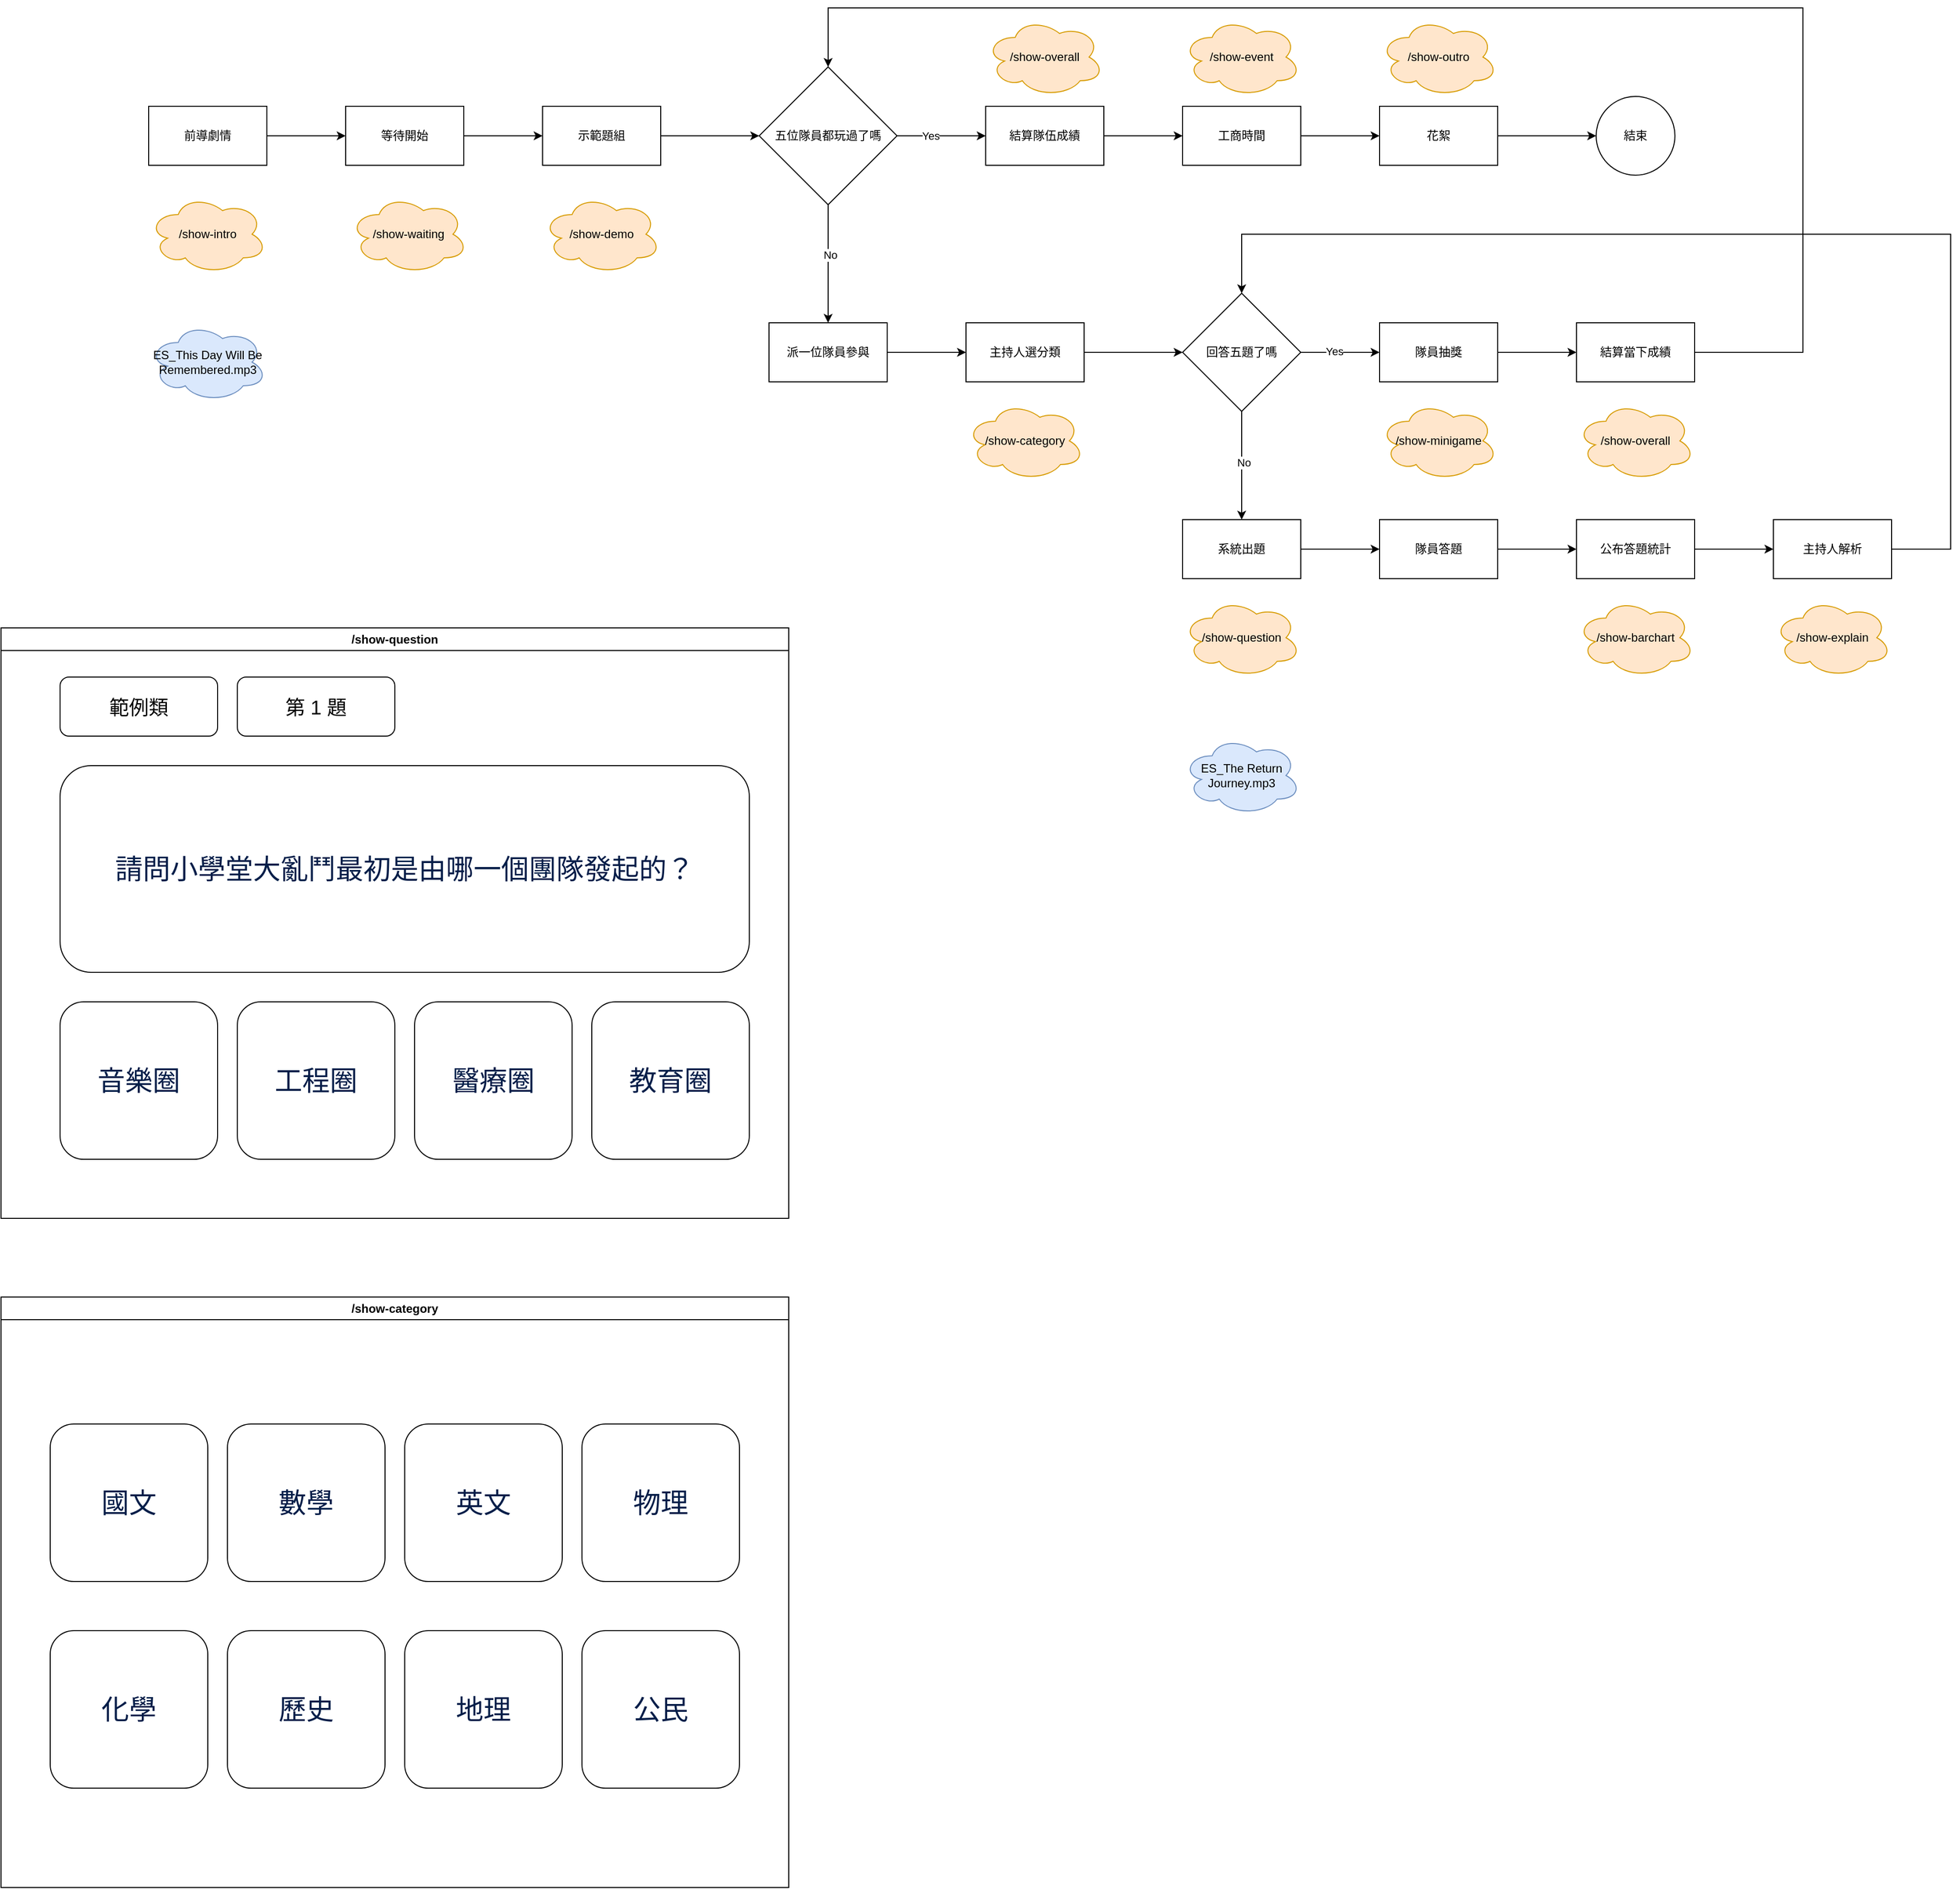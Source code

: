 <mxfile version="24.7.17">
  <diagram name="第 1 页" id="qsuVyvbhFHqotlB28iIr">
    <mxGraphModel dx="946" dy="601" grid="1" gridSize="10" guides="1" tooltips="1" connect="1" arrows="1" fold="1" page="1" pageScale="1" pageWidth="827" pageHeight="1169" math="0" shadow="0">
      <root>
        <mxCell id="0" />
        <mxCell id="1" parent="0" />
        <mxCell id="m-NyeYcFWqAB6fJ0VtxW-3" value="" style="edgeStyle=orthogonalEdgeStyle;rounded=0;orthogonalLoop=1;jettySize=auto;html=1;" parent="1" source="m-NyeYcFWqAB6fJ0VtxW-1" target="m-NyeYcFWqAB6fJ0VtxW-2" edge="1">
          <mxGeometry relative="1" as="geometry" />
        </mxCell>
        <mxCell id="m-NyeYcFWqAB6fJ0VtxW-1" value="等待開始" style="rounded=0;whiteSpace=wrap;html=1;" parent="1" vertex="1">
          <mxGeometry x="350" y="230" width="120" height="60" as="geometry" />
        </mxCell>
        <mxCell id="m-NyeYcFWqAB6fJ0VtxW-5" value="" style="edgeStyle=orthogonalEdgeStyle;rounded=0;orthogonalLoop=1;jettySize=auto;html=1;" parent="1" source="m-NyeYcFWqAB6fJ0VtxW-2" target="m-NyeYcFWqAB6fJ0VtxW-4" edge="1">
          <mxGeometry relative="1" as="geometry" />
        </mxCell>
        <mxCell id="m-NyeYcFWqAB6fJ0VtxW-2" value="示範題組" style="whiteSpace=wrap;html=1;rounded=0;" parent="1" vertex="1">
          <mxGeometry x="550" y="230" width="120" height="60" as="geometry" />
        </mxCell>
        <mxCell id="m-NyeYcFWqAB6fJ0VtxW-7" value="" style="edgeStyle=orthogonalEdgeStyle;rounded=0;orthogonalLoop=1;jettySize=auto;html=1;" parent="1" source="m-NyeYcFWqAB6fJ0VtxW-4" target="m-NyeYcFWqAB6fJ0VtxW-6" edge="1">
          <mxGeometry relative="1" as="geometry" />
        </mxCell>
        <mxCell id="m-NyeYcFWqAB6fJ0VtxW-34" value="No" style="edgeLabel;html=1;align=center;verticalAlign=middle;resizable=0;points=[];" parent="m-NyeYcFWqAB6fJ0VtxW-7" vertex="1" connectable="0">
          <mxGeometry x="-0.161" y="2" relative="1" as="geometry">
            <mxPoint as="offset" />
          </mxGeometry>
        </mxCell>
        <mxCell id="m-NyeYcFWqAB6fJ0VtxW-9" value="" style="edgeStyle=orthogonalEdgeStyle;rounded=0;orthogonalLoop=1;jettySize=auto;html=1;" parent="1" source="m-NyeYcFWqAB6fJ0VtxW-4" target="m-NyeYcFWqAB6fJ0VtxW-8" edge="1">
          <mxGeometry relative="1" as="geometry" />
        </mxCell>
        <mxCell id="m-NyeYcFWqAB6fJ0VtxW-33" value="Yes" style="edgeLabel;html=1;align=center;verticalAlign=middle;resizable=0;points=[];" parent="m-NyeYcFWqAB6fJ0VtxW-9" vertex="1" connectable="0">
          <mxGeometry x="-0.241" relative="1" as="geometry">
            <mxPoint as="offset" />
          </mxGeometry>
        </mxCell>
        <mxCell id="m-NyeYcFWqAB6fJ0VtxW-4" value="五位隊員都玩過了嗎" style="rhombus;whiteSpace=wrap;html=1;rounded=0;" parent="1" vertex="1">
          <mxGeometry x="770" y="190" width="140" height="140" as="geometry" />
        </mxCell>
        <mxCell id="m-NyeYcFWqAB6fJ0VtxW-13" value="" style="edgeStyle=orthogonalEdgeStyle;rounded=0;orthogonalLoop=1;jettySize=auto;html=1;" parent="1" source="m-NyeYcFWqAB6fJ0VtxW-6" target="m-NyeYcFWqAB6fJ0VtxW-12" edge="1">
          <mxGeometry relative="1" as="geometry" />
        </mxCell>
        <mxCell id="m-NyeYcFWqAB6fJ0VtxW-6" value="派一位隊員參與" style="whiteSpace=wrap;html=1;rounded=0;" parent="1" vertex="1">
          <mxGeometry x="780" y="450" width="120" height="60" as="geometry" />
        </mxCell>
        <mxCell id="m-NyeYcFWqAB6fJ0VtxW-11" value="" style="edgeStyle=orthogonalEdgeStyle;rounded=0;orthogonalLoop=1;jettySize=auto;html=1;" parent="1" source="m-NyeYcFWqAB6fJ0VtxW-8" target="m-NyeYcFWqAB6fJ0VtxW-10" edge="1">
          <mxGeometry relative="1" as="geometry" />
        </mxCell>
        <mxCell id="m-NyeYcFWqAB6fJ0VtxW-8" value="結算隊伍成績" style="whiteSpace=wrap;html=1;rounded=0;" parent="1" vertex="1">
          <mxGeometry x="1000" y="230" width="120" height="60" as="geometry" />
        </mxCell>
        <mxCell id="m-NyeYcFWqAB6fJ0VtxW-38" value="" style="edgeStyle=orthogonalEdgeStyle;rounded=0;orthogonalLoop=1;jettySize=auto;html=1;" parent="1" source="m-NyeYcFWqAB6fJ0VtxW-10" target="m-NyeYcFWqAB6fJ0VtxW-37" edge="1">
          <mxGeometry relative="1" as="geometry" />
        </mxCell>
        <mxCell id="m-NyeYcFWqAB6fJ0VtxW-10" value="工商時間" style="whiteSpace=wrap;html=1;rounded=0;" parent="1" vertex="1">
          <mxGeometry x="1200" y="230" width="120" height="60" as="geometry" />
        </mxCell>
        <mxCell id="m-NyeYcFWqAB6fJ0VtxW-17" value="" style="edgeStyle=orthogonalEdgeStyle;rounded=0;orthogonalLoop=1;jettySize=auto;html=1;" parent="1" source="m-NyeYcFWqAB6fJ0VtxW-12" target="m-NyeYcFWqAB6fJ0VtxW-16" edge="1">
          <mxGeometry relative="1" as="geometry" />
        </mxCell>
        <mxCell id="m-NyeYcFWqAB6fJ0VtxW-12" value="主持人選分類" style="whiteSpace=wrap;html=1;rounded=0;" parent="1" vertex="1">
          <mxGeometry x="980" y="450" width="120" height="60" as="geometry" />
        </mxCell>
        <mxCell id="m-NyeYcFWqAB6fJ0VtxW-19" value="" style="edgeStyle=orthogonalEdgeStyle;rounded=0;orthogonalLoop=1;jettySize=auto;html=1;" parent="1" source="m-NyeYcFWqAB6fJ0VtxW-16" target="m-NyeYcFWqAB6fJ0VtxW-18" edge="1">
          <mxGeometry relative="1" as="geometry" />
        </mxCell>
        <mxCell id="m-NyeYcFWqAB6fJ0VtxW-32" value="No" style="edgeLabel;html=1;align=center;verticalAlign=middle;resizable=0;points=[];" parent="m-NyeYcFWqAB6fJ0VtxW-19" vertex="1" connectable="0">
          <mxGeometry x="-0.054" y="2" relative="1" as="geometry">
            <mxPoint as="offset" />
          </mxGeometry>
        </mxCell>
        <mxCell id="m-NyeYcFWqAB6fJ0VtxW-28" value="" style="edgeStyle=orthogonalEdgeStyle;rounded=0;orthogonalLoop=1;jettySize=auto;html=1;" parent="1" source="m-NyeYcFWqAB6fJ0VtxW-16" target="m-NyeYcFWqAB6fJ0VtxW-27" edge="1">
          <mxGeometry relative="1" as="geometry" />
        </mxCell>
        <mxCell id="m-NyeYcFWqAB6fJ0VtxW-31" value="Yes" style="edgeLabel;html=1;align=center;verticalAlign=middle;resizable=0;points=[];" parent="m-NyeYcFWqAB6fJ0VtxW-28" vertex="1" connectable="0">
          <mxGeometry x="-0.167" y="1" relative="1" as="geometry">
            <mxPoint as="offset" />
          </mxGeometry>
        </mxCell>
        <mxCell id="m-NyeYcFWqAB6fJ0VtxW-16" value="回答五題了嗎" style="rhombus;whiteSpace=wrap;html=1;rounded=0;" parent="1" vertex="1">
          <mxGeometry x="1200" y="420" width="120" height="120" as="geometry" />
        </mxCell>
        <mxCell id="m-NyeYcFWqAB6fJ0VtxW-21" value="" style="edgeStyle=orthogonalEdgeStyle;rounded=0;orthogonalLoop=1;jettySize=auto;html=1;" parent="1" source="m-NyeYcFWqAB6fJ0VtxW-18" target="m-NyeYcFWqAB6fJ0VtxW-20" edge="1">
          <mxGeometry relative="1" as="geometry" />
        </mxCell>
        <mxCell id="m-NyeYcFWqAB6fJ0VtxW-18" value="系統出題" style="whiteSpace=wrap;html=1;rounded=0;" parent="1" vertex="1">
          <mxGeometry x="1200" y="650" width="120" height="60" as="geometry" />
        </mxCell>
        <mxCell id="qkZWodTD9YwXXFbHhhg--9" value="" style="edgeStyle=orthogonalEdgeStyle;rounded=0;orthogonalLoop=1;jettySize=auto;html=1;" parent="1" source="m-NyeYcFWqAB6fJ0VtxW-20" target="qkZWodTD9YwXXFbHhhg--8" edge="1">
          <mxGeometry relative="1" as="geometry" />
        </mxCell>
        <mxCell id="m-NyeYcFWqAB6fJ0VtxW-20" value="隊員答題" style="whiteSpace=wrap;html=1;rounded=0;" parent="1" vertex="1">
          <mxGeometry x="1400" y="650" width="120" height="60" as="geometry" />
        </mxCell>
        <mxCell id="m-NyeYcFWqAB6fJ0VtxW-26" style="edgeStyle=orthogonalEdgeStyle;rounded=0;orthogonalLoop=1;jettySize=auto;html=1;entryX=0.5;entryY=0;entryDx=0;entryDy=0;exitX=1;exitY=0.5;exitDx=0;exitDy=0;" parent="1" source="m-NyeYcFWqAB6fJ0VtxW-22" target="m-NyeYcFWqAB6fJ0VtxW-16" edge="1">
          <mxGeometry relative="1" as="geometry">
            <Array as="points">
              <mxPoint x="1980" y="680" />
              <mxPoint x="1980" y="360" />
              <mxPoint x="1260" y="360" />
            </Array>
          </mxGeometry>
        </mxCell>
        <mxCell id="m-NyeYcFWqAB6fJ0VtxW-22" value="主持人解析" style="whiteSpace=wrap;html=1;rounded=0;" parent="1" vertex="1">
          <mxGeometry x="1800" y="650" width="120" height="60" as="geometry" />
        </mxCell>
        <mxCell id="m-NyeYcFWqAB6fJ0VtxW-30" value="" style="edgeStyle=orthogonalEdgeStyle;rounded=0;orthogonalLoop=1;jettySize=auto;html=1;" parent="1" source="m-NyeYcFWqAB6fJ0VtxW-27" target="m-NyeYcFWqAB6fJ0VtxW-29" edge="1">
          <mxGeometry relative="1" as="geometry" />
        </mxCell>
        <mxCell id="m-NyeYcFWqAB6fJ0VtxW-27" value="隊員抽獎" style="whiteSpace=wrap;html=1;rounded=0;" parent="1" vertex="1">
          <mxGeometry x="1400" y="450" width="120" height="60" as="geometry" />
        </mxCell>
        <mxCell id="m-NyeYcFWqAB6fJ0VtxW-35" style="edgeStyle=orthogonalEdgeStyle;rounded=0;orthogonalLoop=1;jettySize=auto;html=1;entryX=0.5;entryY=0;entryDx=0;entryDy=0;" parent="1" source="m-NyeYcFWqAB6fJ0VtxW-29" target="m-NyeYcFWqAB6fJ0VtxW-4" edge="1">
          <mxGeometry relative="1" as="geometry">
            <Array as="points">
              <mxPoint x="1830" y="480" />
              <mxPoint x="1830" y="130" />
              <mxPoint x="840" y="130" />
            </Array>
          </mxGeometry>
        </mxCell>
        <mxCell id="m-NyeYcFWqAB6fJ0VtxW-29" value="結算當下成績" style="whiteSpace=wrap;html=1;rounded=0;" parent="1" vertex="1">
          <mxGeometry x="1600" y="450" width="120" height="60" as="geometry" />
        </mxCell>
        <mxCell id="qkZWodTD9YwXXFbHhhg--16" value="" style="edgeStyle=orthogonalEdgeStyle;rounded=0;orthogonalLoop=1;jettySize=auto;html=1;" parent="1" source="m-NyeYcFWqAB6fJ0VtxW-37" target="qkZWodTD9YwXXFbHhhg--15" edge="1">
          <mxGeometry relative="1" as="geometry" />
        </mxCell>
        <mxCell id="m-NyeYcFWqAB6fJ0VtxW-37" value="花絮" style="whiteSpace=wrap;html=1;rounded=0;" parent="1" vertex="1">
          <mxGeometry x="1400" y="230" width="120" height="60" as="geometry" />
        </mxCell>
        <mxCell id="qkZWodTD9YwXXFbHhhg--3" value="" style="edgeStyle=orthogonalEdgeStyle;rounded=0;orthogonalLoop=1;jettySize=auto;html=1;" parent="1" source="qkZWodTD9YwXXFbHhhg--1" target="m-NyeYcFWqAB6fJ0VtxW-1" edge="1">
          <mxGeometry relative="1" as="geometry" />
        </mxCell>
        <mxCell id="qkZWodTD9YwXXFbHhhg--1" value="前導劇情" style="whiteSpace=wrap;html=1;rounded=0;" parent="1" vertex="1">
          <mxGeometry x="150" y="230" width="120" height="60" as="geometry" />
        </mxCell>
        <mxCell id="qkZWodTD9YwXXFbHhhg--4" value="/show-intro" style="ellipse;shape=cloud;whiteSpace=wrap;html=1;fillColor=#ffe6cc;strokeColor=#d79b00;" parent="1" vertex="1">
          <mxGeometry x="150" y="320" width="120" height="80" as="geometry" />
        </mxCell>
        <mxCell id="qkZWodTD9YwXXFbHhhg--5" value="ES_This Day Will Be Remembered.mp3" style="ellipse;shape=cloud;whiteSpace=wrap;html=1;fillColor=#dae8fc;strokeColor=#6c8ebf;" parent="1" vertex="1">
          <mxGeometry x="150" y="450" width="120" height="80" as="geometry" />
        </mxCell>
        <mxCell id="qkZWodTD9YwXXFbHhhg--7" value="/show-demo" style="ellipse;shape=cloud;whiteSpace=wrap;html=1;fillColor=#ffe6cc;strokeColor=#d79b00;" parent="1" vertex="1">
          <mxGeometry x="550" y="320" width="120" height="80" as="geometry" />
        </mxCell>
        <mxCell id="qkZWodTD9YwXXFbHhhg--10" value="" style="edgeStyle=orthogonalEdgeStyle;rounded=0;orthogonalLoop=1;jettySize=auto;html=1;" parent="1" source="qkZWodTD9YwXXFbHhhg--8" target="m-NyeYcFWqAB6fJ0VtxW-22" edge="1">
          <mxGeometry relative="1" as="geometry" />
        </mxCell>
        <mxCell id="qkZWodTD9YwXXFbHhhg--8" value="公布答題統計" style="whiteSpace=wrap;html=1;rounded=0;" parent="1" vertex="1">
          <mxGeometry x="1600" y="650" width="120" height="60" as="geometry" />
        </mxCell>
        <mxCell id="qkZWodTD9YwXXFbHhhg--11" value="ES_The Return Journey.mp3" style="ellipse;shape=cloud;whiteSpace=wrap;html=1;fillColor=#dae8fc;strokeColor=#6c8ebf;" parent="1" vertex="1">
          <mxGeometry x="1200" y="870" width="120" height="80" as="geometry" />
        </mxCell>
        <mxCell id="qkZWodTD9YwXXFbHhhg--15" value="結束" style="ellipse;whiteSpace=wrap;html=1;rounded=0;" parent="1" vertex="1">
          <mxGeometry x="1620" y="220" width="80" height="80" as="geometry" />
        </mxCell>
        <mxCell id="WOPA3h9E8CvAgLq2pJQE-1" value="/show-category" style="ellipse;shape=cloud;whiteSpace=wrap;html=1;fillColor=#ffe6cc;strokeColor=#d79b00;" vertex="1" parent="1">
          <mxGeometry x="980" y="530" width="120" height="80" as="geometry" />
        </mxCell>
        <mxCell id="WOPA3h9E8CvAgLq2pJQE-2" value="/show-question" style="ellipse;shape=cloud;whiteSpace=wrap;html=1;fillColor=#ffe6cc;strokeColor=#d79b00;" vertex="1" parent="1">
          <mxGeometry x="1200" y="730" width="120" height="80" as="geometry" />
        </mxCell>
        <mxCell id="WOPA3h9E8CvAgLq2pJQE-3" value="/show-barchart" style="ellipse;shape=cloud;whiteSpace=wrap;html=1;fillColor=#ffe6cc;strokeColor=#d79b00;" vertex="1" parent="1">
          <mxGeometry x="1600" y="730" width="120" height="80" as="geometry" />
        </mxCell>
        <mxCell id="WOPA3h9E8CvAgLq2pJQE-4" value="/show-explain" style="ellipse;shape=cloud;whiteSpace=wrap;html=1;fillColor=#ffe6cc;strokeColor=#d79b00;" vertex="1" parent="1">
          <mxGeometry x="1800" y="730" width="120" height="80" as="geometry" />
        </mxCell>
        <mxCell id="WOPA3h9E8CvAgLq2pJQE-5" value="/show-minigame" style="ellipse;shape=cloud;whiteSpace=wrap;html=1;fillColor=#ffe6cc;strokeColor=#d79b00;" vertex="1" parent="1">
          <mxGeometry x="1400" y="530" width="120" height="80" as="geometry" />
        </mxCell>
        <mxCell id="WOPA3h9E8CvAgLq2pJQE-6" value="/show-overall" style="ellipse;shape=cloud;whiteSpace=wrap;html=1;fillColor=#ffe6cc;strokeColor=#d79b00;" vertex="1" parent="1">
          <mxGeometry x="1600" y="530" width="120" height="80" as="geometry" />
        </mxCell>
        <mxCell id="WOPA3h9E8CvAgLq2pJQE-7" value="/show-overall" style="ellipse;shape=cloud;whiteSpace=wrap;html=1;fillColor=#ffe6cc;strokeColor=#d79b00;" vertex="1" parent="1">
          <mxGeometry x="1000" y="140" width="120" height="80" as="geometry" />
        </mxCell>
        <mxCell id="WOPA3h9E8CvAgLq2pJQE-8" value="/show-event" style="ellipse;shape=cloud;whiteSpace=wrap;html=1;fillColor=#ffe6cc;strokeColor=#d79b00;" vertex="1" parent="1">
          <mxGeometry x="1200" y="140" width="120" height="80" as="geometry" />
        </mxCell>
        <mxCell id="WOPA3h9E8CvAgLq2pJQE-9" value="/show-outro" style="ellipse;shape=cloud;whiteSpace=wrap;html=1;fillColor=#ffe6cc;strokeColor=#d79b00;" vertex="1" parent="1">
          <mxGeometry x="1400" y="140" width="120" height="80" as="geometry" />
        </mxCell>
        <mxCell id="WOPA3h9E8CvAgLq2pJQE-10" value="/show-waiting" style="ellipse;shape=cloud;whiteSpace=wrap;html=1;fillColor=#ffe6cc;strokeColor=#d79b00;" vertex="1" parent="1">
          <mxGeometry x="354" y="320" width="120" height="80" as="geometry" />
        </mxCell>
        <mxCell id="WOPA3h9E8CvAgLq2pJQE-11" value="/show-question" style="swimlane;whiteSpace=wrap;html=1;" vertex="1" parent="1">
          <mxGeometry y="760" width="800" height="600" as="geometry" />
        </mxCell>
        <mxCell id="WOPA3h9E8CvAgLq2pJQE-16" value="&lt;font style=&quot;font-size: 28px;&quot;&gt;&lt;span style=&quot;color: rgb(4, 30, 73); font-family: Roboto, &amp;quot;Helvetica Neue&amp;quot;, sans-serif; font-style: normal; font-variant-ligatures: normal; font-variant-caps: normal; font-weight: 400; letter-spacing: normal; orphans: 2; text-align: start; text-indent: 0px; text-transform: none; widows: 2; word-spacing: 0px; -webkit-text-stroke-width: 0px; white-space: normal; background-color: rgb(255, 255, 255); text-decoration-thickness: initial; text-decoration-style: initial; text-decoration-color: initial; float: none; display: inline !important;&quot;&gt;工程圈&lt;/span&gt;&lt;/font&gt;" style="rounded=1;whiteSpace=wrap;html=1;" vertex="1" parent="WOPA3h9E8CvAgLq2pJQE-11">
          <mxGeometry x="240" y="380" width="160" height="160" as="geometry" />
        </mxCell>
        <mxCell id="WOPA3h9E8CvAgLq2pJQE-15" value="&lt;span style=&quot;color: rgb(4, 30, 73); font-family: Roboto, &amp;quot;Helvetica Neue&amp;quot;, sans-serif; text-align: start; background-color: rgb(255, 255, 255);&quot;&gt;&lt;font style=&quot;font-size: 28px;&quot;&gt;音樂圈&lt;/font&gt;&lt;/span&gt;" style="rounded=1;whiteSpace=wrap;html=1;" vertex="1" parent="WOPA3h9E8CvAgLq2pJQE-11">
          <mxGeometry x="60" y="380" width="160" height="160" as="geometry" />
        </mxCell>
        <mxCell id="WOPA3h9E8CvAgLq2pJQE-18" value="&lt;div style=&quot;align-items: flex-start; display: flex; flex: 1 1 auto; justify-content: flex-start; min-width: 0px; padding: 6px 0px; color: rgb(4, 30, 73); font-family: Roboto, &amp;quot;Helvetica Neue&amp;quot;, sans-serif; text-align: start; text-wrap: nowrap; background-color: rgb(255, 255, 255); font-size: 28px;&quot; class=&quot;database-key-value&quot;&gt;&lt;span style=&quot;line-height: 20px; color: var(--theme-color-fg-primary); display: inline-block; flex: 0 1 auto; min-width: 0px; pointer-events: none; text-wrap: wrap;&quot; class=&quot;database-leaf-value ng-star-inserted&quot;&gt;&lt;font style=&quot;font-size: 28px;&quot;&gt;請問小學堂大亂鬥最初是由哪一個團隊發起的？&lt;/font&gt;&lt;/span&gt;&lt;/div&gt;&lt;div style=&quot;align-items: flex-start; background-image: linear-gradient(to right, transparent 0, var(--theme-color-bg-hover) 12px); box-sizing: border-box; color: var(--theme-color-fg-secondary); display: flex; height: 1px; padding: 0px; position: absolute; right: 0px; top: 0px; border: 0px; clip: rect(0px, 0px, 0px, 0px); margin: 0px; overflow: hidden; width: 1px; outline: 0px; appearance: none; font-family: Roboto, &amp;quot;Helvetica Neue&amp;quot;, sans-serif; text-align: start; text-wrap: nowrap; background-color: rgb(255, 255, 255); font-size: 28px;&quot; class=&quot;database-buttons&quot;&gt;&lt;div style=&quot;height: 32px; display: flex; align-items: center;&quot; class=&quot;container&quot;&gt;&lt;div style=&quot;color: var(--theme-color-fg-tertiary); display: inline-block;&quot; class=&quot;database-type&quot;&gt;&lt;span style=&quot;&quot; class=&quot;ng-star-inserted&quot;&gt;&lt;font style=&quot;font-size: 28px;&quot;&gt;(字&lt;/font&gt;&lt;/span&gt;&lt;/div&gt;&lt;/div&gt;&lt;/div&gt;" style="rounded=1;whiteSpace=wrap;html=1;" vertex="1" parent="WOPA3h9E8CvAgLq2pJQE-11">
          <mxGeometry x="60" y="140" width="700" height="210" as="geometry" />
        </mxCell>
        <mxCell id="WOPA3h9E8CvAgLq2pJQE-20" value="&lt;span style=&quot;color: rgb(4, 30, 73); font-family: Roboto, &amp;quot;Helvetica Neue&amp;quot;, sans-serif; font-style: normal; font-variant-ligatures: normal; font-variant-caps: normal; font-weight: 400; letter-spacing: normal; orphans: 2; text-align: start; text-indent: 0px; text-transform: none; widows: 2; word-spacing: 0px; -webkit-text-stroke-width: 0px; white-space: normal; background-color: rgb(255, 255, 255); text-decoration-thickness: initial; text-decoration-style: initial; text-decoration-color: initial; float: none; display: inline !important;&quot;&gt;&lt;font style=&quot;font-size: 28px;&quot;&gt;醫療圈&lt;/font&gt;&lt;/span&gt;" style="rounded=1;whiteSpace=wrap;html=1;" vertex="1" parent="WOPA3h9E8CvAgLq2pJQE-11">
          <mxGeometry x="420" y="380" width="160" height="160" as="geometry" />
        </mxCell>
        <mxCell id="WOPA3h9E8CvAgLq2pJQE-21" value="&lt;span style=&quot;color: rgb(4, 30, 73); font-family: Roboto, &amp;quot;Helvetica Neue&amp;quot;, sans-serif; font-size: 28px; font-style: normal; font-variant-ligatures: normal; font-variant-caps: normal; font-weight: 400; letter-spacing: normal; orphans: 2; text-align: start; text-indent: 0px; text-transform: none; widows: 2; word-spacing: 0px; -webkit-text-stroke-width: 0px; white-space: normal; background-color: rgb(255, 255, 255); text-decoration-thickness: initial; text-decoration-style: initial; text-decoration-color: initial; float: none; display: inline !important;&quot;&gt;教育圈&lt;/span&gt;" style="rounded=1;whiteSpace=wrap;html=1;" vertex="1" parent="WOPA3h9E8CvAgLq2pJQE-11">
          <mxGeometry x="600" y="380" width="160" height="160" as="geometry" />
        </mxCell>
        <mxCell id="WOPA3h9E8CvAgLq2pJQE-22" value="&lt;font style=&quot;font-size: 20px;&quot;&gt;範例類&lt;/font&gt;" style="rounded=1;whiteSpace=wrap;html=1;" vertex="1" parent="WOPA3h9E8CvAgLq2pJQE-11">
          <mxGeometry x="60" y="50" width="160" height="60" as="geometry" />
        </mxCell>
        <mxCell id="WOPA3h9E8CvAgLq2pJQE-34" value="&lt;font style=&quot;font-size: 20px;&quot;&gt;第 1 題&lt;/font&gt;" style="rounded=1;whiteSpace=wrap;html=1;" vertex="1" parent="WOPA3h9E8CvAgLq2pJQE-11">
          <mxGeometry x="240" y="50" width="160" height="60" as="geometry" />
        </mxCell>
        <mxCell id="WOPA3h9E8CvAgLq2pJQE-23" value="/show-category" style="swimlane;whiteSpace=wrap;html=1;" vertex="1" parent="1">
          <mxGeometry y="1440" width="800" height="600" as="geometry" />
        </mxCell>
        <mxCell id="WOPA3h9E8CvAgLq2pJQE-24" value="&lt;font style=&quot;font-size: 28px;&quot;&gt;&lt;span style=&quot;color: rgb(4, 30, 73); font-family: Roboto, &amp;quot;Helvetica Neue&amp;quot;, sans-serif; font-style: normal; font-variant-ligatures: normal; font-variant-caps: normal; font-weight: 400; letter-spacing: normal; orphans: 2; text-align: start; text-indent: 0px; text-transform: none; widows: 2; word-spacing: 0px; -webkit-text-stroke-width: 0px; white-space: normal; background-color: rgb(255, 255, 255); text-decoration-thickness: initial; text-decoration-style: initial; text-decoration-color: initial; float: none; display: inline !important;&quot;&gt;歷史&lt;/span&gt;&lt;/font&gt;" style="rounded=1;whiteSpace=wrap;html=1;" vertex="1" parent="WOPA3h9E8CvAgLq2pJQE-23">
          <mxGeometry x="230" y="339" width="160" height="160" as="geometry" />
        </mxCell>
        <mxCell id="WOPA3h9E8CvAgLq2pJQE-25" value="&lt;span style=&quot;color: rgb(4, 30, 73); font-family: Roboto, &amp;quot;Helvetica Neue&amp;quot;, sans-serif; text-align: start; background-color: rgb(255, 255, 255);&quot;&gt;&lt;font style=&quot;font-size: 28px;&quot;&gt;化學&lt;/font&gt;&lt;/span&gt;" style="rounded=1;whiteSpace=wrap;html=1;" vertex="1" parent="WOPA3h9E8CvAgLq2pJQE-23">
          <mxGeometry x="50" y="339" width="160" height="160" as="geometry" />
        </mxCell>
        <mxCell id="WOPA3h9E8CvAgLq2pJQE-27" value="&lt;span style=&quot;color: rgb(4, 30, 73); font-family: Roboto, &amp;quot;Helvetica Neue&amp;quot;, sans-serif; font-style: normal; font-variant-ligatures: normal; font-variant-caps: normal; font-weight: 400; letter-spacing: normal; orphans: 2; text-align: start; text-indent: 0px; text-transform: none; widows: 2; word-spacing: 0px; -webkit-text-stroke-width: 0px; white-space: normal; background-color: rgb(255, 255, 255); text-decoration-thickness: initial; text-decoration-style: initial; text-decoration-color: initial; float: none; display: inline !important;&quot;&gt;&lt;font style=&quot;font-size: 28px;&quot;&gt;地理&lt;/font&gt;&lt;/span&gt;" style="rounded=1;whiteSpace=wrap;html=1;" vertex="1" parent="WOPA3h9E8CvAgLq2pJQE-23">
          <mxGeometry x="410" y="339" width="160" height="160" as="geometry" />
        </mxCell>
        <mxCell id="WOPA3h9E8CvAgLq2pJQE-28" value="&lt;span style=&quot;color: rgb(4, 30, 73); font-family: Roboto, &amp;quot;Helvetica Neue&amp;quot;, sans-serif; font-size: 28px; font-style: normal; font-variant-ligatures: normal; font-variant-caps: normal; font-weight: 400; letter-spacing: normal; orphans: 2; text-align: start; text-indent: 0px; text-transform: none; widows: 2; word-spacing: 0px; -webkit-text-stroke-width: 0px; white-space: normal; background-color: rgb(255, 255, 255); text-decoration-thickness: initial; text-decoration-style: initial; text-decoration-color: initial; float: none; display: inline !important;&quot;&gt;公民&lt;/span&gt;" style="rounded=1;whiteSpace=wrap;html=1;" vertex="1" parent="WOPA3h9E8CvAgLq2pJQE-23">
          <mxGeometry x="590" y="339" width="160" height="160" as="geometry" />
        </mxCell>
        <mxCell id="WOPA3h9E8CvAgLq2pJQE-30" value="&lt;font style=&quot;font-size: 28px;&quot;&gt;&lt;span style=&quot;color: rgb(4, 30, 73); font-family: Roboto, &amp;quot;Helvetica Neue&amp;quot;, sans-serif; font-style: normal; font-variant-ligatures: normal; font-variant-caps: normal; font-weight: 400; letter-spacing: normal; orphans: 2; text-align: start; text-indent: 0px; text-transform: none; widows: 2; word-spacing: 0px; -webkit-text-stroke-width: 0px; white-space: normal; background-color: rgb(255, 255, 255); text-decoration-thickness: initial; text-decoration-style: initial; text-decoration-color: initial; float: none; display: inline !important;&quot;&gt;數學&lt;/span&gt;&lt;/font&gt;" style="rounded=1;whiteSpace=wrap;html=1;" vertex="1" parent="WOPA3h9E8CvAgLq2pJQE-23">
          <mxGeometry x="230" y="129" width="160" height="160" as="geometry" />
        </mxCell>
        <mxCell id="WOPA3h9E8CvAgLq2pJQE-31" value="&lt;div style=&quot;text-align: start;&quot;&gt;&lt;font face=&quot;Roboto, Helvetica Neue, sans-serif&quot; color=&quot;#041e49&quot;&gt;&lt;span style=&quot;font-size: 28px; background-color: rgb(255, 255, 255);&quot;&gt;國文&lt;/span&gt;&lt;/font&gt;&lt;/div&gt;" style="rounded=1;whiteSpace=wrap;html=1;" vertex="1" parent="WOPA3h9E8CvAgLq2pJQE-23">
          <mxGeometry x="50" y="129" width="160" height="160" as="geometry" />
        </mxCell>
        <mxCell id="WOPA3h9E8CvAgLq2pJQE-32" value="&lt;span style=&quot;color: rgb(4, 30, 73); font-family: Roboto, &amp;quot;Helvetica Neue&amp;quot;, sans-serif; font-style: normal; font-variant-ligatures: normal; font-variant-caps: normal; font-weight: 400; letter-spacing: normal; orphans: 2; text-align: start; text-indent: 0px; text-transform: none; widows: 2; word-spacing: 0px; -webkit-text-stroke-width: 0px; white-space: normal; background-color: rgb(255, 255, 255); text-decoration-thickness: initial; text-decoration-style: initial; text-decoration-color: initial; float: none; display: inline !important;&quot;&gt;&lt;font style=&quot;font-size: 28px;&quot;&gt;英文&lt;/font&gt;&lt;/span&gt;" style="rounded=1;whiteSpace=wrap;html=1;" vertex="1" parent="WOPA3h9E8CvAgLq2pJQE-23">
          <mxGeometry x="410" y="129" width="160" height="160" as="geometry" />
        </mxCell>
        <mxCell id="WOPA3h9E8CvAgLq2pJQE-33" value="&lt;span style=&quot;color: rgb(4, 30, 73); font-family: Roboto, &amp;quot;Helvetica Neue&amp;quot;, sans-serif; font-size: 28px; font-style: normal; font-variant-ligatures: normal; font-variant-caps: normal; font-weight: 400; letter-spacing: normal; orphans: 2; text-align: start; text-indent: 0px; text-transform: none; widows: 2; word-spacing: 0px; -webkit-text-stroke-width: 0px; white-space: normal; background-color: rgb(255, 255, 255); text-decoration-thickness: initial; text-decoration-style: initial; text-decoration-color: initial; float: none; display: inline !important;&quot;&gt;物理&lt;/span&gt;" style="rounded=1;whiteSpace=wrap;html=1;" vertex="1" parent="WOPA3h9E8CvAgLq2pJQE-23">
          <mxGeometry x="590" y="129" width="160" height="160" as="geometry" />
        </mxCell>
      </root>
    </mxGraphModel>
  </diagram>
</mxfile>
